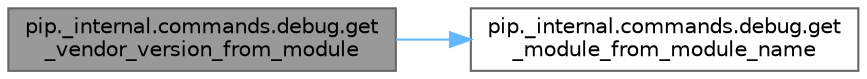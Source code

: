 digraph "pip._internal.commands.debug.get_vendor_version_from_module"
{
 // LATEX_PDF_SIZE
  bgcolor="transparent";
  edge [fontname=Helvetica,fontsize=10,labelfontname=Helvetica,labelfontsize=10];
  node [fontname=Helvetica,fontsize=10,shape=box,height=0.2,width=0.4];
  rankdir="LR";
  Node1 [id="Node000001",label="pip._internal.commands.debug.get\l_vendor_version_from_module",height=0.2,width=0.4,color="gray40", fillcolor="grey60", style="filled", fontcolor="black",tooltip=" "];
  Node1 -> Node2 [id="edge1_Node000001_Node000002",color="steelblue1",style="solid",tooltip=" "];
  Node2 [id="Node000002",label="pip._internal.commands.debug.get\l_module_from_module_name",height=0.2,width=0.4,color="grey40", fillcolor="white", style="filled",URL="$namespacepip_1_1__internal_1_1commands_1_1debug.html#a24a91019108bae8f4358a338af2c8f5c",tooltip=" "];
}
